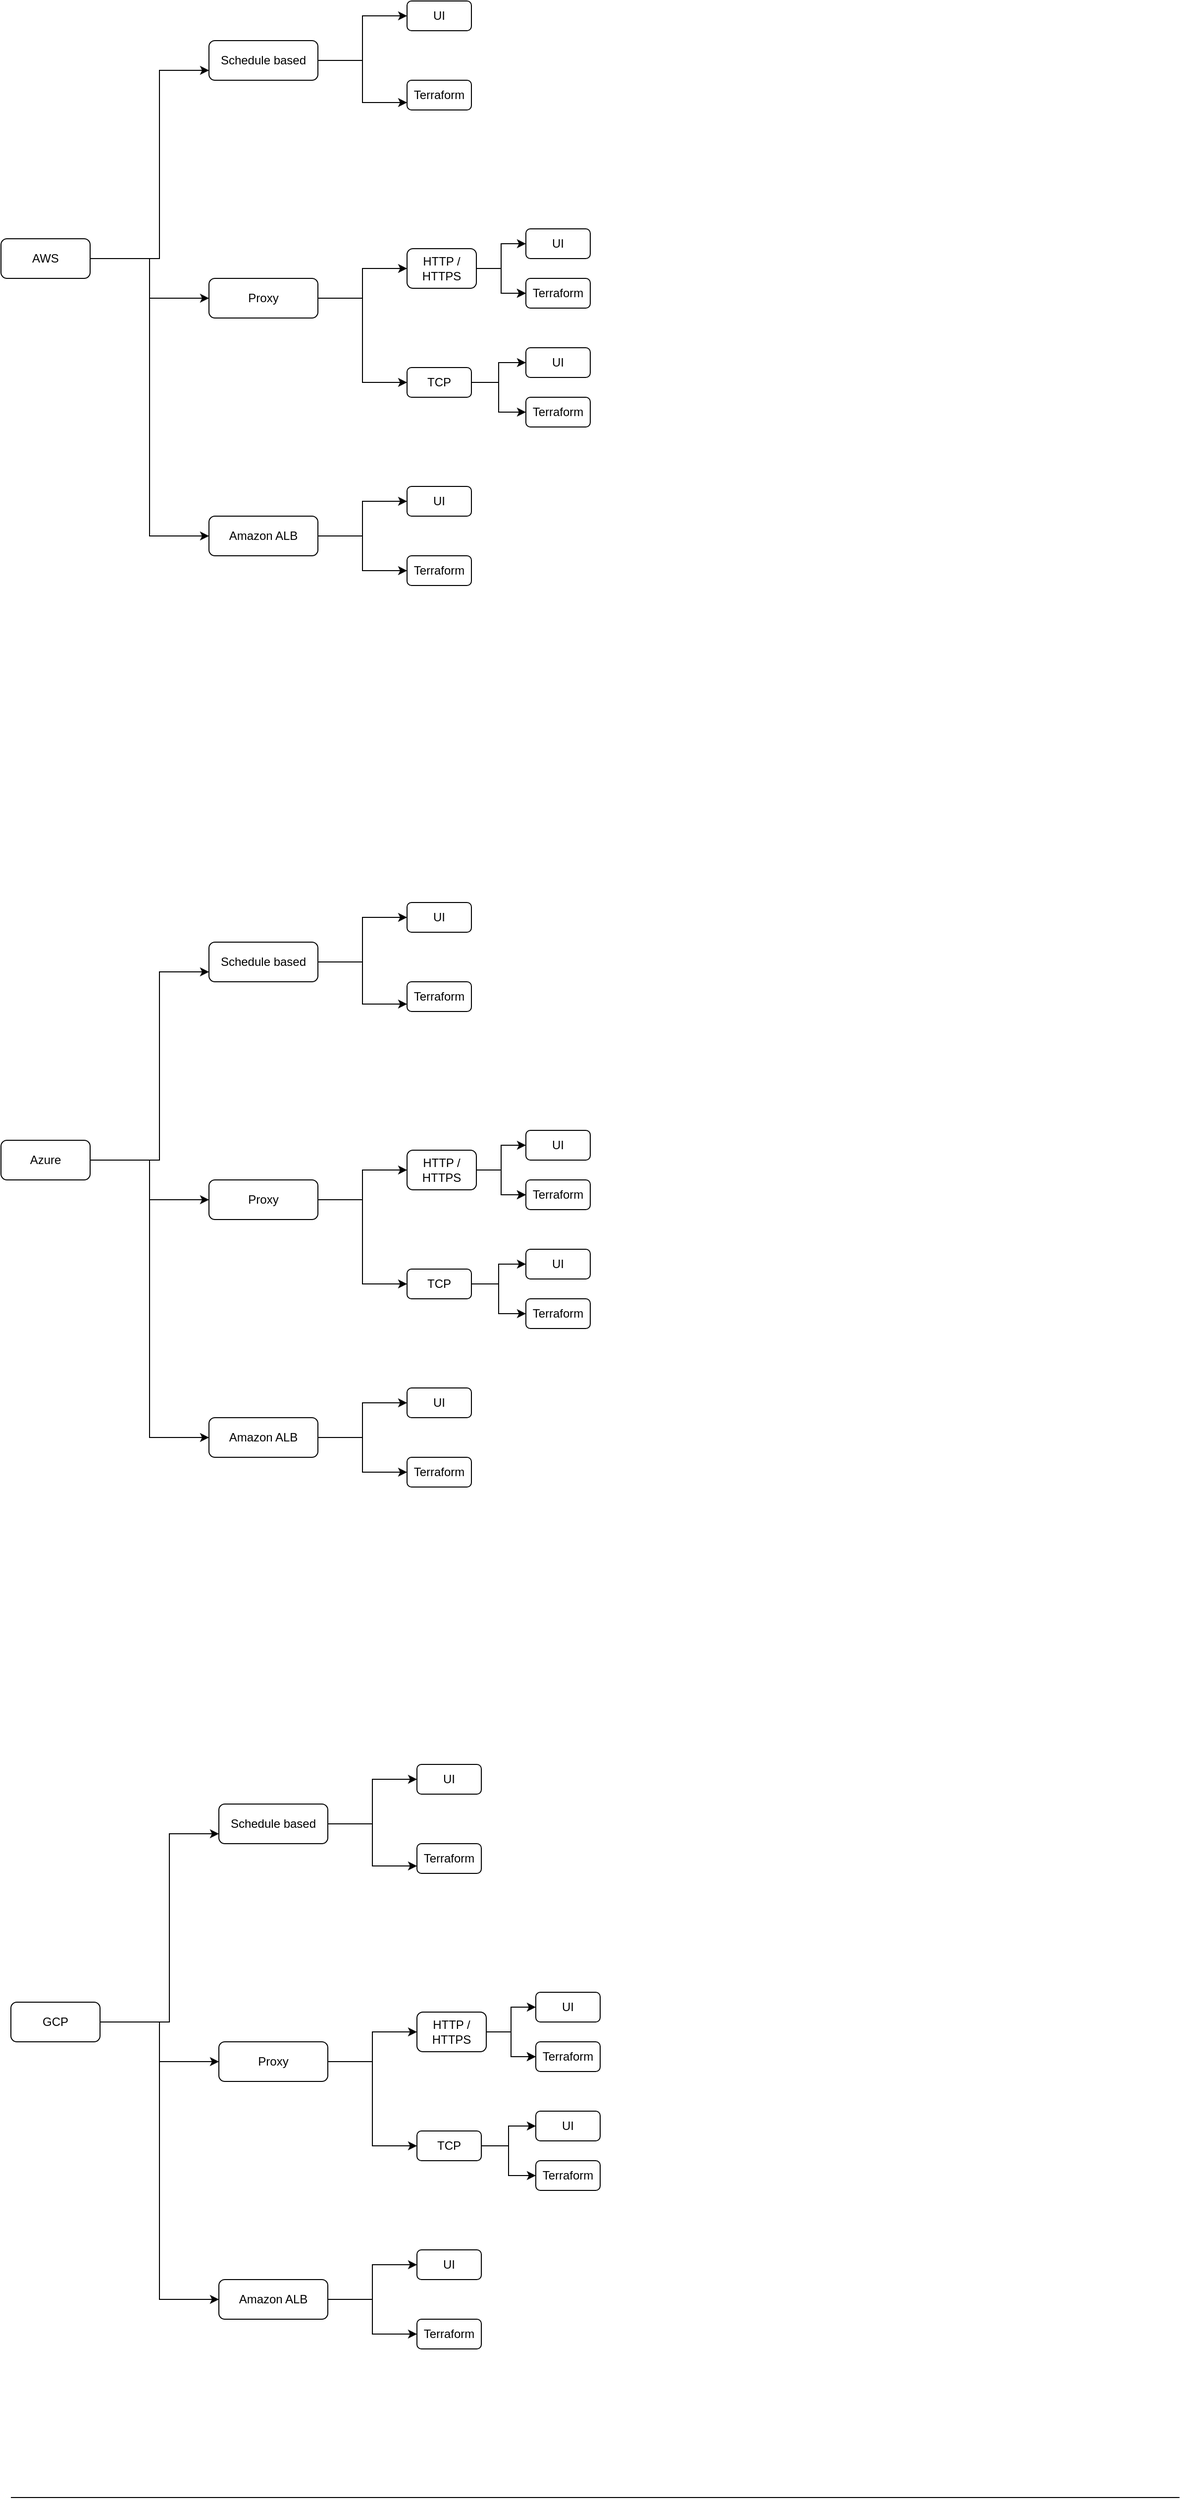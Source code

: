 <mxfile version="27.0.9">
  <diagram name="Page-1" id="6ollDwkgUfdoXtGQsKPw">
    <mxGraphModel dx="1548" dy="1210" grid="1" gridSize="10" guides="1" tooltips="1" connect="1" arrows="1" fold="1" page="1" pageScale="1" pageWidth="850" pageHeight="1100" math="0" shadow="0">
      <root>
        <mxCell id="0" />
        <mxCell id="1" parent="0" />
        <mxCell id="pzfeihaZ16w2dNfqgW6l-9" style="edgeStyle=orthogonalEdgeStyle;rounded=0;orthogonalLoop=1;jettySize=auto;html=1;entryX=0;entryY=0.75;entryDx=0;entryDy=0;" parent="1" source="pzfeihaZ16w2dNfqgW6l-2" target="pzfeihaZ16w2dNfqgW6l-3" edge="1">
          <mxGeometry relative="1" as="geometry">
            <Array as="points">
              <mxPoint x="190" y="460" />
              <mxPoint x="190" y="270" />
            </Array>
          </mxGeometry>
        </mxCell>
        <mxCell id="pzfeihaZ16w2dNfqgW6l-10" style="edgeStyle=orthogonalEdgeStyle;rounded=0;orthogonalLoop=1;jettySize=auto;html=1;entryX=0;entryY=0.5;entryDx=0;entryDy=0;" parent="1" source="pzfeihaZ16w2dNfqgW6l-2" target="pzfeihaZ16w2dNfqgW6l-5" edge="1">
          <mxGeometry relative="1" as="geometry" />
        </mxCell>
        <mxCell id="pzfeihaZ16w2dNfqgW6l-11" style="edgeStyle=orthogonalEdgeStyle;rounded=0;orthogonalLoop=1;jettySize=auto;html=1;entryX=0;entryY=0.5;entryDx=0;entryDy=0;" parent="1" source="pzfeihaZ16w2dNfqgW6l-2" target="pzfeihaZ16w2dNfqgW6l-4" edge="1">
          <mxGeometry relative="1" as="geometry" />
        </mxCell>
        <mxCell id="pzfeihaZ16w2dNfqgW6l-2" value="AWS" style="rounded=1;whiteSpace=wrap;html=1;" parent="1" vertex="1">
          <mxGeometry x="30" y="440" width="90" height="40" as="geometry" />
        </mxCell>
        <mxCell id="pzfeihaZ16w2dNfqgW6l-20" style="edgeStyle=orthogonalEdgeStyle;rounded=0;orthogonalLoop=1;jettySize=auto;html=1;entryX=0;entryY=0.5;entryDx=0;entryDy=0;" parent="1" source="pzfeihaZ16w2dNfqgW6l-3" target="pzfeihaZ16w2dNfqgW6l-6" edge="1">
          <mxGeometry relative="1" as="geometry" />
        </mxCell>
        <mxCell id="pzfeihaZ16w2dNfqgW6l-21" style="edgeStyle=orthogonalEdgeStyle;rounded=0;orthogonalLoop=1;jettySize=auto;html=1;entryX=0;entryY=0.75;entryDx=0;entryDy=0;" parent="1" source="pzfeihaZ16w2dNfqgW6l-3" target="pzfeihaZ16w2dNfqgW6l-7" edge="1">
          <mxGeometry relative="1" as="geometry" />
        </mxCell>
        <mxCell id="pzfeihaZ16w2dNfqgW6l-3" value="Schedule based" style="rounded=1;whiteSpace=wrap;html=1;" parent="1" vertex="1">
          <mxGeometry x="240" y="240" width="110" height="40" as="geometry" />
        </mxCell>
        <mxCell id="pzfeihaZ16w2dNfqgW6l-22" style="edgeStyle=orthogonalEdgeStyle;rounded=0;orthogonalLoop=1;jettySize=auto;html=1;" parent="1" source="pzfeihaZ16w2dNfqgW6l-4" target="pzfeihaZ16w2dNfqgW6l-16" edge="1">
          <mxGeometry relative="1" as="geometry" />
        </mxCell>
        <mxCell id="pzfeihaZ16w2dNfqgW6l-23" style="edgeStyle=orthogonalEdgeStyle;rounded=0;orthogonalLoop=1;jettySize=auto;html=1;entryX=0;entryY=0.5;entryDx=0;entryDy=0;" parent="1" source="pzfeihaZ16w2dNfqgW6l-4" target="pzfeihaZ16w2dNfqgW6l-17" edge="1">
          <mxGeometry relative="1" as="geometry" />
        </mxCell>
        <mxCell id="pzfeihaZ16w2dNfqgW6l-4" value="Proxy" style="rounded=1;whiteSpace=wrap;html=1;" parent="1" vertex="1">
          <mxGeometry x="240" y="480" width="110" height="40" as="geometry" />
        </mxCell>
        <mxCell id="pzfeihaZ16w2dNfqgW6l-24" value="" style="edgeStyle=orthogonalEdgeStyle;rounded=0;orthogonalLoop=1;jettySize=auto;html=1;" parent="1" source="pzfeihaZ16w2dNfqgW6l-5" target="pzfeihaZ16w2dNfqgW6l-19" edge="1">
          <mxGeometry relative="1" as="geometry" />
        </mxCell>
        <mxCell id="pzfeihaZ16w2dNfqgW6l-25" style="edgeStyle=orthogonalEdgeStyle;rounded=0;orthogonalLoop=1;jettySize=auto;html=1;entryX=0;entryY=0.5;entryDx=0;entryDy=0;" parent="1" source="pzfeihaZ16w2dNfqgW6l-5" target="pzfeihaZ16w2dNfqgW6l-18" edge="1">
          <mxGeometry relative="1" as="geometry" />
        </mxCell>
        <mxCell id="pzfeihaZ16w2dNfqgW6l-5" value="Amazon ALB" style="rounded=1;whiteSpace=wrap;html=1;" parent="1" vertex="1">
          <mxGeometry x="240" y="720" width="110" height="40" as="geometry" />
        </mxCell>
        <mxCell id="pzfeihaZ16w2dNfqgW6l-6" value="UI" style="rounded=1;whiteSpace=wrap;html=1;" parent="1" vertex="1">
          <mxGeometry x="440" y="200" width="65" height="30" as="geometry" />
        </mxCell>
        <mxCell id="pzfeihaZ16w2dNfqgW6l-7" value="Terraform" style="rounded=1;whiteSpace=wrap;html=1;" parent="1" vertex="1">
          <mxGeometry x="440" y="280" width="65" height="30" as="geometry" />
        </mxCell>
        <mxCell id="iXKT5s3XGTXW1FiHpG6a-7" value="" style="edgeStyle=orthogonalEdgeStyle;rounded=0;orthogonalLoop=1;jettySize=auto;html=1;" edge="1" parent="1" source="pzfeihaZ16w2dNfqgW6l-16" target="iXKT5s3XGTXW1FiHpG6a-3">
          <mxGeometry relative="1" as="geometry" />
        </mxCell>
        <mxCell id="iXKT5s3XGTXW1FiHpG6a-8" value="" style="edgeStyle=orthogonalEdgeStyle;rounded=0;orthogonalLoop=1;jettySize=auto;html=1;" edge="1" parent="1" source="pzfeihaZ16w2dNfqgW6l-16" target="iXKT5s3XGTXW1FiHpG6a-3">
          <mxGeometry relative="1" as="geometry" />
        </mxCell>
        <mxCell id="iXKT5s3XGTXW1FiHpG6a-10" style="edgeStyle=orthogonalEdgeStyle;rounded=0;orthogonalLoop=1;jettySize=auto;html=1;entryX=0;entryY=0.5;entryDx=0;entryDy=0;" edge="1" parent="1" source="pzfeihaZ16w2dNfqgW6l-16" target="iXKT5s3XGTXW1FiHpG6a-2">
          <mxGeometry relative="1" as="geometry" />
        </mxCell>
        <mxCell id="pzfeihaZ16w2dNfqgW6l-16" value="HTTP / HTTPS" style="rounded=1;whiteSpace=wrap;html=1;" parent="1" vertex="1">
          <mxGeometry x="440" y="450" width="70" height="40" as="geometry" />
        </mxCell>
        <mxCell id="iXKT5s3XGTXW1FiHpG6a-12" value="" style="edgeStyle=orthogonalEdgeStyle;rounded=0;orthogonalLoop=1;jettySize=auto;html=1;" edge="1" parent="1" source="pzfeihaZ16w2dNfqgW6l-17" target="iXKT5s3XGTXW1FiHpG6a-5">
          <mxGeometry relative="1" as="geometry" />
        </mxCell>
        <mxCell id="iXKT5s3XGTXW1FiHpG6a-13" style="edgeStyle=orthogonalEdgeStyle;rounded=0;orthogonalLoop=1;jettySize=auto;html=1;entryX=0;entryY=0.5;entryDx=0;entryDy=0;" edge="1" parent="1" source="pzfeihaZ16w2dNfqgW6l-17" target="iXKT5s3XGTXW1FiHpG6a-4">
          <mxGeometry relative="1" as="geometry" />
        </mxCell>
        <mxCell id="pzfeihaZ16w2dNfqgW6l-17" value="TCP" style="rounded=1;whiteSpace=wrap;html=1;" parent="1" vertex="1">
          <mxGeometry x="440" y="570" width="65" height="30" as="geometry" />
        </mxCell>
        <mxCell id="pzfeihaZ16w2dNfqgW6l-18" value="UI" style="rounded=1;whiteSpace=wrap;html=1;" parent="1" vertex="1">
          <mxGeometry x="440" y="690" width="65" height="30" as="geometry" />
        </mxCell>
        <mxCell id="pzfeihaZ16w2dNfqgW6l-19" value="Terraform" style="rounded=1;whiteSpace=wrap;html=1;" parent="1" vertex="1">
          <mxGeometry x="440" y="760" width="65" height="30" as="geometry" />
        </mxCell>
        <mxCell id="iXKT5s3XGTXW1FiHpG6a-2" value="UI" style="rounded=1;whiteSpace=wrap;html=1;" vertex="1" parent="1">
          <mxGeometry x="560" y="430" width="65" height="30" as="geometry" />
        </mxCell>
        <mxCell id="iXKT5s3XGTXW1FiHpG6a-3" value="Terraform" style="rounded=1;whiteSpace=wrap;html=1;" vertex="1" parent="1">
          <mxGeometry x="560" y="480" width="65" height="30" as="geometry" />
        </mxCell>
        <mxCell id="iXKT5s3XGTXW1FiHpG6a-4" value="UI" style="rounded=1;whiteSpace=wrap;html=1;" vertex="1" parent="1">
          <mxGeometry x="560" y="550" width="65" height="30" as="geometry" />
        </mxCell>
        <mxCell id="iXKT5s3XGTXW1FiHpG6a-5" value="Terraform" style="rounded=1;whiteSpace=wrap;html=1;" vertex="1" parent="1">
          <mxGeometry x="560" y="600" width="65" height="30" as="geometry" />
        </mxCell>
        <mxCell id="iXKT5s3XGTXW1FiHpG6a-6" value="" style="endArrow=none;html=1;rounded=0;" edge="1" parent="1">
          <mxGeometry width="50" height="50" relative="1" as="geometry">
            <mxPoint x="40" y="2720" as="sourcePoint" />
            <mxPoint x="1220" y="2720" as="targetPoint" />
          </mxGeometry>
        </mxCell>
        <mxCell id="iXKT5s3XGTXW1FiHpG6a-14" style="edgeStyle=orthogonalEdgeStyle;rounded=0;orthogonalLoop=1;jettySize=auto;html=1;entryX=0;entryY=0.75;entryDx=0;entryDy=0;" edge="1" parent="1" source="iXKT5s3XGTXW1FiHpG6a-17" target="iXKT5s3XGTXW1FiHpG6a-20">
          <mxGeometry relative="1" as="geometry">
            <Array as="points">
              <mxPoint x="190" y="1370" />
              <mxPoint x="190" y="1180" />
            </Array>
          </mxGeometry>
        </mxCell>
        <mxCell id="iXKT5s3XGTXW1FiHpG6a-15" style="edgeStyle=orthogonalEdgeStyle;rounded=0;orthogonalLoop=1;jettySize=auto;html=1;entryX=0;entryY=0.5;entryDx=0;entryDy=0;" edge="1" parent="1" source="iXKT5s3XGTXW1FiHpG6a-17" target="iXKT5s3XGTXW1FiHpG6a-26">
          <mxGeometry relative="1" as="geometry" />
        </mxCell>
        <mxCell id="iXKT5s3XGTXW1FiHpG6a-16" style="edgeStyle=orthogonalEdgeStyle;rounded=0;orthogonalLoop=1;jettySize=auto;html=1;entryX=0;entryY=0.5;entryDx=0;entryDy=0;" edge="1" parent="1" source="iXKT5s3XGTXW1FiHpG6a-17" target="iXKT5s3XGTXW1FiHpG6a-23">
          <mxGeometry relative="1" as="geometry" />
        </mxCell>
        <mxCell id="iXKT5s3XGTXW1FiHpG6a-17" value="Azure" style="rounded=1;whiteSpace=wrap;html=1;" vertex="1" parent="1">
          <mxGeometry x="30" y="1350" width="90" height="40" as="geometry" />
        </mxCell>
        <mxCell id="iXKT5s3XGTXW1FiHpG6a-18" style="edgeStyle=orthogonalEdgeStyle;rounded=0;orthogonalLoop=1;jettySize=auto;html=1;entryX=0;entryY=0.5;entryDx=0;entryDy=0;" edge="1" parent="1" source="iXKT5s3XGTXW1FiHpG6a-20" target="iXKT5s3XGTXW1FiHpG6a-27">
          <mxGeometry relative="1" as="geometry" />
        </mxCell>
        <mxCell id="iXKT5s3XGTXW1FiHpG6a-19" style="edgeStyle=orthogonalEdgeStyle;rounded=0;orthogonalLoop=1;jettySize=auto;html=1;entryX=0;entryY=0.75;entryDx=0;entryDy=0;" edge="1" parent="1" source="iXKT5s3XGTXW1FiHpG6a-20" target="iXKT5s3XGTXW1FiHpG6a-28">
          <mxGeometry relative="1" as="geometry" />
        </mxCell>
        <mxCell id="iXKT5s3XGTXW1FiHpG6a-20" value="Schedule based" style="rounded=1;whiteSpace=wrap;html=1;" vertex="1" parent="1">
          <mxGeometry x="240" y="1150" width="110" height="40" as="geometry" />
        </mxCell>
        <mxCell id="iXKT5s3XGTXW1FiHpG6a-21" style="edgeStyle=orthogonalEdgeStyle;rounded=0;orthogonalLoop=1;jettySize=auto;html=1;" edge="1" parent="1" source="iXKT5s3XGTXW1FiHpG6a-23" target="iXKT5s3XGTXW1FiHpG6a-32">
          <mxGeometry relative="1" as="geometry" />
        </mxCell>
        <mxCell id="iXKT5s3XGTXW1FiHpG6a-22" style="edgeStyle=orthogonalEdgeStyle;rounded=0;orthogonalLoop=1;jettySize=auto;html=1;entryX=0;entryY=0.5;entryDx=0;entryDy=0;" edge="1" parent="1" source="iXKT5s3XGTXW1FiHpG6a-23" target="iXKT5s3XGTXW1FiHpG6a-35">
          <mxGeometry relative="1" as="geometry" />
        </mxCell>
        <mxCell id="iXKT5s3XGTXW1FiHpG6a-23" value="Proxy" style="rounded=1;whiteSpace=wrap;html=1;" vertex="1" parent="1">
          <mxGeometry x="240" y="1390" width="110" height="40" as="geometry" />
        </mxCell>
        <mxCell id="iXKT5s3XGTXW1FiHpG6a-24" value="" style="edgeStyle=orthogonalEdgeStyle;rounded=0;orthogonalLoop=1;jettySize=auto;html=1;" edge="1" parent="1" source="iXKT5s3XGTXW1FiHpG6a-26" target="iXKT5s3XGTXW1FiHpG6a-37">
          <mxGeometry relative="1" as="geometry" />
        </mxCell>
        <mxCell id="iXKT5s3XGTXW1FiHpG6a-25" style="edgeStyle=orthogonalEdgeStyle;rounded=0;orthogonalLoop=1;jettySize=auto;html=1;entryX=0;entryY=0.5;entryDx=0;entryDy=0;" edge="1" parent="1" source="iXKT5s3XGTXW1FiHpG6a-26" target="iXKT5s3XGTXW1FiHpG6a-36">
          <mxGeometry relative="1" as="geometry" />
        </mxCell>
        <mxCell id="iXKT5s3XGTXW1FiHpG6a-26" value="Amazon ALB" style="rounded=1;whiteSpace=wrap;html=1;" vertex="1" parent="1">
          <mxGeometry x="240" y="1630" width="110" height="40" as="geometry" />
        </mxCell>
        <mxCell id="iXKT5s3XGTXW1FiHpG6a-27" value="UI" style="rounded=1;whiteSpace=wrap;html=1;" vertex="1" parent="1">
          <mxGeometry x="440" y="1110" width="65" height="30" as="geometry" />
        </mxCell>
        <mxCell id="iXKT5s3XGTXW1FiHpG6a-28" value="Terraform" style="rounded=1;whiteSpace=wrap;html=1;" vertex="1" parent="1">
          <mxGeometry x="440" y="1190" width="65" height="30" as="geometry" />
        </mxCell>
        <mxCell id="iXKT5s3XGTXW1FiHpG6a-29" value="" style="edgeStyle=orthogonalEdgeStyle;rounded=0;orthogonalLoop=1;jettySize=auto;html=1;" edge="1" parent="1" source="iXKT5s3XGTXW1FiHpG6a-32" target="iXKT5s3XGTXW1FiHpG6a-39">
          <mxGeometry relative="1" as="geometry" />
        </mxCell>
        <mxCell id="iXKT5s3XGTXW1FiHpG6a-30" value="" style="edgeStyle=orthogonalEdgeStyle;rounded=0;orthogonalLoop=1;jettySize=auto;html=1;" edge="1" parent="1" source="iXKT5s3XGTXW1FiHpG6a-32" target="iXKT5s3XGTXW1FiHpG6a-39">
          <mxGeometry relative="1" as="geometry" />
        </mxCell>
        <mxCell id="iXKT5s3XGTXW1FiHpG6a-31" style="edgeStyle=orthogonalEdgeStyle;rounded=0;orthogonalLoop=1;jettySize=auto;html=1;entryX=0;entryY=0.5;entryDx=0;entryDy=0;" edge="1" parent="1" source="iXKT5s3XGTXW1FiHpG6a-32" target="iXKT5s3XGTXW1FiHpG6a-38">
          <mxGeometry relative="1" as="geometry" />
        </mxCell>
        <mxCell id="iXKT5s3XGTXW1FiHpG6a-32" value="HTTP / HTTPS" style="rounded=1;whiteSpace=wrap;html=1;" vertex="1" parent="1">
          <mxGeometry x="440" y="1360" width="70" height="40" as="geometry" />
        </mxCell>
        <mxCell id="iXKT5s3XGTXW1FiHpG6a-33" value="" style="edgeStyle=orthogonalEdgeStyle;rounded=0;orthogonalLoop=1;jettySize=auto;html=1;" edge="1" parent="1" source="iXKT5s3XGTXW1FiHpG6a-35" target="iXKT5s3XGTXW1FiHpG6a-41">
          <mxGeometry relative="1" as="geometry" />
        </mxCell>
        <mxCell id="iXKT5s3XGTXW1FiHpG6a-34" style="edgeStyle=orthogonalEdgeStyle;rounded=0;orthogonalLoop=1;jettySize=auto;html=1;entryX=0;entryY=0.5;entryDx=0;entryDy=0;" edge="1" parent="1" source="iXKT5s3XGTXW1FiHpG6a-35" target="iXKT5s3XGTXW1FiHpG6a-40">
          <mxGeometry relative="1" as="geometry" />
        </mxCell>
        <mxCell id="iXKT5s3XGTXW1FiHpG6a-35" value="TCP" style="rounded=1;whiteSpace=wrap;html=1;" vertex="1" parent="1">
          <mxGeometry x="440" y="1480" width="65" height="30" as="geometry" />
        </mxCell>
        <mxCell id="iXKT5s3XGTXW1FiHpG6a-36" value="UI" style="rounded=1;whiteSpace=wrap;html=1;" vertex="1" parent="1">
          <mxGeometry x="440" y="1600" width="65" height="30" as="geometry" />
        </mxCell>
        <mxCell id="iXKT5s3XGTXW1FiHpG6a-37" value="Terraform" style="rounded=1;whiteSpace=wrap;html=1;" vertex="1" parent="1">
          <mxGeometry x="440" y="1670" width="65" height="30" as="geometry" />
        </mxCell>
        <mxCell id="iXKT5s3XGTXW1FiHpG6a-38" value="UI" style="rounded=1;whiteSpace=wrap;html=1;" vertex="1" parent="1">
          <mxGeometry x="560" y="1340" width="65" height="30" as="geometry" />
        </mxCell>
        <mxCell id="iXKT5s3XGTXW1FiHpG6a-39" value="Terraform" style="rounded=1;whiteSpace=wrap;html=1;" vertex="1" parent="1">
          <mxGeometry x="560" y="1390" width="65" height="30" as="geometry" />
        </mxCell>
        <mxCell id="iXKT5s3XGTXW1FiHpG6a-40" value="UI" style="rounded=1;whiteSpace=wrap;html=1;" vertex="1" parent="1">
          <mxGeometry x="560" y="1460" width="65" height="30" as="geometry" />
        </mxCell>
        <mxCell id="iXKT5s3XGTXW1FiHpG6a-41" value="Terraform" style="rounded=1;whiteSpace=wrap;html=1;" vertex="1" parent="1">
          <mxGeometry x="560" y="1510" width="65" height="30" as="geometry" />
        </mxCell>
        <mxCell id="iXKT5s3XGTXW1FiHpG6a-42" style="edgeStyle=orthogonalEdgeStyle;rounded=0;orthogonalLoop=1;jettySize=auto;html=1;entryX=0;entryY=0.75;entryDx=0;entryDy=0;" edge="1" parent="1" source="iXKT5s3XGTXW1FiHpG6a-45" target="iXKT5s3XGTXW1FiHpG6a-48">
          <mxGeometry relative="1" as="geometry">
            <Array as="points">
              <mxPoint x="200" y="2240" />
              <mxPoint x="200" y="2050" />
            </Array>
          </mxGeometry>
        </mxCell>
        <mxCell id="iXKT5s3XGTXW1FiHpG6a-43" style="edgeStyle=orthogonalEdgeStyle;rounded=0;orthogonalLoop=1;jettySize=auto;html=1;entryX=0;entryY=0.5;entryDx=0;entryDy=0;" edge="1" parent="1" source="iXKT5s3XGTXW1FiHpG6a-45" target="iXKT5s3XGTXW1FiHpG6a-54">
          <mxGeometry relative="1" as="geometry" />
        </mxCell>
        <mxCell id="iXKT5s3XGTXW1FiHpG6a-44" style="edgeStyle=orthogonalEdgeStyle;rounded=0;orthogonalLoop=1;jettySize=auto;html=1;entryX=0;entryY=0.5;entryDx=0;entryDy=0;" edge="1" parent="1" source="iXKT5s3XGTXW1FiHpG6a-45" target="iXKT5s3XGTXW1FiHpG6a-51">
          <mxGeometry relative="1" as="geometry" />
        </mxCell>
        <mxCell id="iXKT5s3XGTXW1FiHpG6a-45" value="GCP" style="rounded=1;whiteSpace=wrap;html=1;" vertex="1" parent="1">
          <mxGeometry x="40" y="2220" width="90" height="40" as="geometry" />
        </mxCell>
        <mxCell id="iXKT5s3XGTXW1FiHpG6a-46" style="edgeStyle=orthogonalEdgeStyle;rounded=0;orthogonalLoop=1;jettySize=auto;html=1;entryX=0;entryY=0.5;entryDx=0;entryDy=0;" edge="1" parent="1" source="iXKT5s3XGTXW1FiHpG6a-48" target="iXKT5s3XGTXW1FiHpG6a-55">
          <mxGeometry relative="1" as="geometry" />
        </mxCell>
        <mxCell id="iXKT5s3XGTXW1FiHpG6a-47" style="edgeStyle=orthogonalEdgeStyle;rounded=0;orthogonalLoop=1;jettySize=auto;html=1;entryX=0;entryY=0.75;entryDx=0;entryDy=0;" edge="1" parent="1" source="iXKT5s3XGTXW1FiHpG6a-48" target="iXKT5s3XGTXW1FiHpG6a-56">
          <mxGeometry relative="1" as="geometry" />
        </mxCell>
        <mxCell id="iXKT5s3XGTXW1FiHpG6a-48" value="Schedule based" style="rounded=1;whiteSpace=wrap;html=1;" vertex="1" parent="1">
          <mxGeometry x="250" y="2020" width="110" height="40" as="geometry" />
        </mxCell>
        <mxCell id="iXKT5s3XGTXW1FiHpG6a-49" style="edgeStyle=orthogonalEdgeStyle;rounded=0;orthogonalLoop=1;jettySize=auto;html=1;" edge="1" parent="1" source="iXKT5s3XGTXW1FiHpG6a-51" target="iXKT5s3XGTXW1FiHpG6a-60">
          <mxGeometry relative="1" as="geometry" />
        </mxCell>
        <mxCell id="iXKT5s3XGTXW1FiHpG6a-50" style="edgeStyle=orthogonalEdgeStyle;rounded=0;orthogonalLoop=1;jettySize=auto;html=1;entryX=0;entryY=0.5;entryDx=0;entryDy=0;" edge="1" parent="1" source="iXKT5s3XGTXW1FiHpG6a-51" target="iXKT5s3XGTXW1FiHpG6a-63">
          <mxGeometry relative="1" as="geometry" />
        </mxCell>
        <mxCell id="iXKT5s3XGTXW1FiHpG6a-51" value="Proxy" style="rounded=1;whiteSpace=wrap;html=1;" vertex="1" parent="1">
          <mxGeometry x="250" y="2260" width="110" height="40" as="geometry" />
        </mxCell>
        <mxCell id="iXKT5s3XGTXW1FiHpG6a-52" value="" style="edgeStyle=orthogonalEdgeStyle;rounded=0;orthogonalLoop=1;jettySize=auto;html=1;" edge="1" parent="1" source="iXKT5s3XGTXW1FiHpG6a-54" target="iXKT5s3XGTXW1FiHpG6a-65">
          <mxGeometry relative="1" as="geometry" />
        </mxCell>
        <mxCell id="iXKT5s3XGTXW1FiHpG6a-53" style="edgeStyle=orthogonalEdgeStyle;rounded=0;orthogonalLoop=1;jettySize=auto;html=1;entryX=0;entryY=0.5;entryDx=0;entryDy=0;" edge="1" parent="1" source="iXKT5s3XGTXW1FiHpG6a-54" target="iXKT5s3XGTXW1FiHpG6a-64">
          <mxGeometry relative="1" as="geometry" />
        </mxCell>
        <mxCell id="iXKT5s3XGTXW1FiHpG6a-54" value="Amazon ALB" style="rounded=1;whiteSpace=wrap;html=1;" vertex="1" parent="1">
          <mxGeometry x="250" y="2500" width="110" height="40" as="geometry" />
        </mxCell>
        <mxCell id="iXKT5s3XGTXW1FiHpG6a-55" value="UI" style="rounded=1;whiteSpace=wrap;html=1;" vertex="1" parent="1">
          <mxGeometry x="450" y="1980" width="65" height="30" as="geometry" />
        </mxCell>
        <mxCell id="iXKT5s3XGTXW1FiHpG6a-56" value="Terraform" style="rounded=1;whiteSpace=wrap;html=1;" vertex="1" parent="1">
          <mxGeometry x="450" y="2060" width="65" height="30" as="geometry" />
        </mxCell>
        <mxCell id="iXKT5s3XGTXW1FiHpG6a-57" value="" style="edgeStyle=orthogonalEdgeStyle;rounded=0;orthogonalLoop=1;jettySize=auto;html=1;" edge="1" parent="1" source="iXKT5s3XGTXW1FiHpG6a-60" target="iXKT5s3XGTXW1FiHpG6a-67">
          <mxGeometry relative="1" as="geometry" />
        </mxCell>
        <mxCell id="iXKT5s3XGTXW1FiHpG6a-58" value="" style="edgeStyle=orthogonalEdgeStyle;rounded=0;orthogonalLoop=1;jettySize=auto;html=1;" edge="1" parent="1" source="iXKT5s3XGTXW1FiHpG6a-60" target="iXKT5s3XGTXW1FiHpG6a-67">
          <mxGeometry relative="1" as="geometry" />
        </mxCell>
        <mxCell id="iXKT5s3XGTXW1FiHpG6a-59" style="edgeStyle=orthogonalEdgeStyle;rounded=0;orthogonalLoop=1;jettySize=auto;html=1;entryX=0;entryY=0.5;entryDx=0;entryDy=0;" edge="1" parent="1" source="iXKT5s3XGTXW1FiHpG6a-60" target="iXKT5s3XGTXW1FiHpG6a-66">
          <mxGeometry relative="1" as="geometry" />
        </mxCell>
        <mxCell id="iXKT5s3XGTXW1FiHpG6a-60" value="HTTP / HTTPS" style="rounded=1;whiteSpace=wrap;html=1;" vertex="1" parent="1">
          <mxGeometry x="450" y="2230" width="70" height="40" as="geometry" />
        </mxCell>
        <mxCell id="iXKT5s3XGTXW1FiHpG6a-61" value="" style="edgeStyle=orthogonalEdgeStyle;rounded=0;orthogonalLoop=1;jettySize=auto;html=1;" edge="1" parent="1" source="iXKT5s3XGTXW1FiHpG6a-63" target="iXKT5s3XGTXW1FiHpG6a-69">
          <mxGeometry relative="1" as="geometry" />
        </mxCell>
        <mxCell id="iXKT5s3XGTXW1FiHpG6a-62" style="edgeStyle=orthogonalEdgeStyle;rounded=0;orthogonalLoop=1;jettySize=auto;html=1;entryX=0;entryY=0.5;entryDx=0;entryDy=0;" edge="1" parent="1" source="iXKT5s3XGTXW1FiHpG6a-63" target="iXKT5s3XGTXW1FiHpG6a-68">
          <mxGeometry relative="1" as="geometry" />
        </mxCell>
        <mxCell id="iXKT5s3XGTXW1FiHpG6a-63" value="TCP" style="rounded=1;whiteSpace=wrap;html=1;" vertex="1" parent="1">
          <mxGeometry x="450" y="2350" width="65" height="30" as="geometry" />
        </mxCell>
        <mxCell id="iXKT5s3XGTXW1FiHpG6a-64" value="UI" style="rounded=1;whiteSpace=wrap;html=1;" vertex="1" parent="1">
          <mxGeometry x="450" y="2470" width="65" height="30" as="geometry" />
        </mxCell>
        <mxCell id="iXKT5s3XGTXW1FiHpG6a-65" value="Terraform" style="rounded=1;whiteSpace=wrap;html=1;" vertex="1" parent="1">
          <mxGeometry x="450" y="2540" width="65" height="30" as="geometry" />
        </mxCell>
        <mxCell id="iXKT5s3XGTXW1FiHpG6a-66" value="UI" style="rounded=1;whiteSpace=wrap;html=1;" vertex="1" parent="1">
          <mxGeometry x="570" y="2210" width="65" height="30" as="geometry" />
        </mxCell>
        <mxCell id="iXKT5s3XGTXW1FiHpG6a-67" value="Terraform" style="rounded=1;whiteSpace=wrap;html=1;" vertex="1" parent="1">
          <mxGeometry x="570" y="2260" width="65" height="30" as="geometry" />
        </mxCell>
        <mxCell id="iXKT5s3XGTXW1FiHpG6a-68" value="UI" style="rounded=1;whiteSpace=wrap;html=1;" vertex="1" parent="1">
          <mxGeometry x="570" y="2330" width="65" height="30" as="geometry" />
        </mxCell>
        <mxCell id="iXKT5s3XGTXW1FiHpG6a-69" value="Terraform" style="rounded=1;whiteSpace=wrap;html=1;" vertex="1" parent="1">
          <mxGeometry x="570" y="2380" width="65" height="30" as="geometry" />
        </mxCell>
      </root>
    </mxGraphModel>
  </diagram>
</mxfile>

